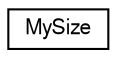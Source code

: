 digraph "Graphical Class Hierarchy"
{
  edge [fontname="FreeSans",fontsize="10",labelfontname="FreeSans",labelfontsize="10"];
  node [fontname="FreeSans",fontsize="10",shape=record];
  rankdir="LR";
  Node1 [label="MySize",height=0.2,width=0.4,color="black", fillcolor="white", style="filled",URL="$classMySize.html"];
}
